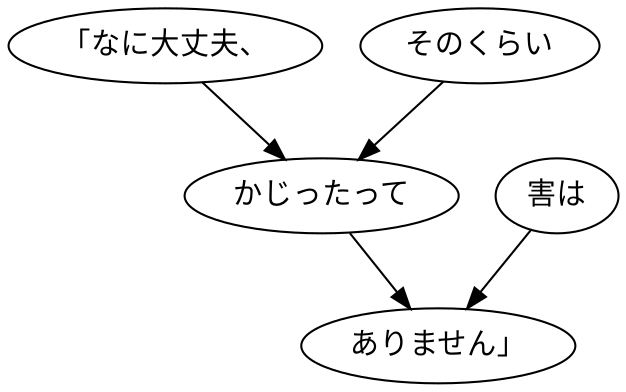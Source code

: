 digraph graph7703 {
	node0 [label="「なに大丈夫、"];
	node1 [label="そのくらい"];
	node2 [label="かじったって"];
	node3 [label="害は"];
	node4 [label="ありません」"];
	node0 -> node2;
	node1 -> node2;
	node2 -> node4;
	node3 -> node4;
}
